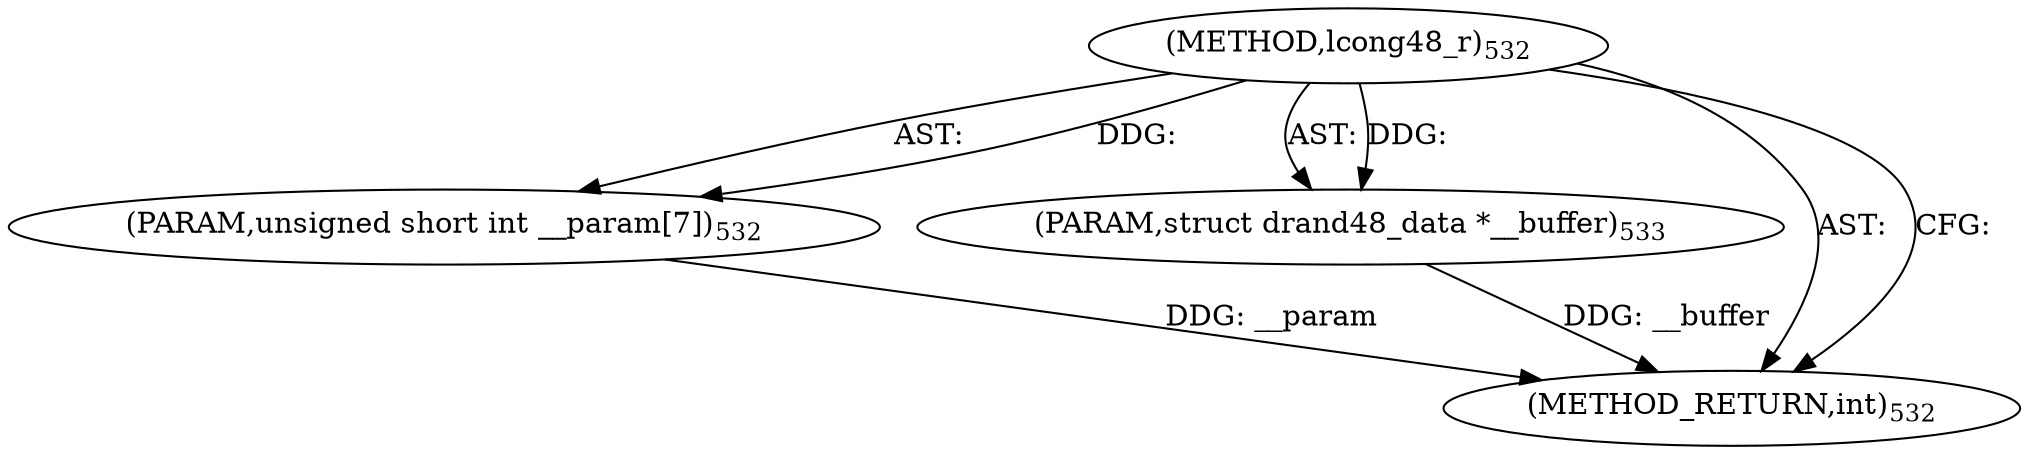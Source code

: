 digraph "lcong48_r" {  
"33314" [label = <(METHOD,lcong48_r)<SUB>532</SUB>> ]
"33315" [label = <(PARAM,unsigned short int __param[7])<SUB>532</SUB>> ]
"33316" [label = <(PARAM,struct drand48_data *__buffer)<SUB>533</SUB>> ]
"33317" [label = <(METHOD_RETURN,int)<SUB>532</SUB>> ]
  "33314" -> "33315"  [ label = "AST: "] 
  "33314" -> "33316"  [ label = "AST: "] 
  "33314" -> "33317"  [ label = "AST: "] 
  "33314" -> "33317"  [ label = "CFG: "] 
  "33315" -> "33317"  [ label = "DDG: __param"] 
  "33316" -> "33317"  [ label = "DDG: __buffer"] 
  "33314" -> "33315"  [ label = "DDG: "] 
  "33314" -> "33316"  [ label = "DDG: "] 
}
